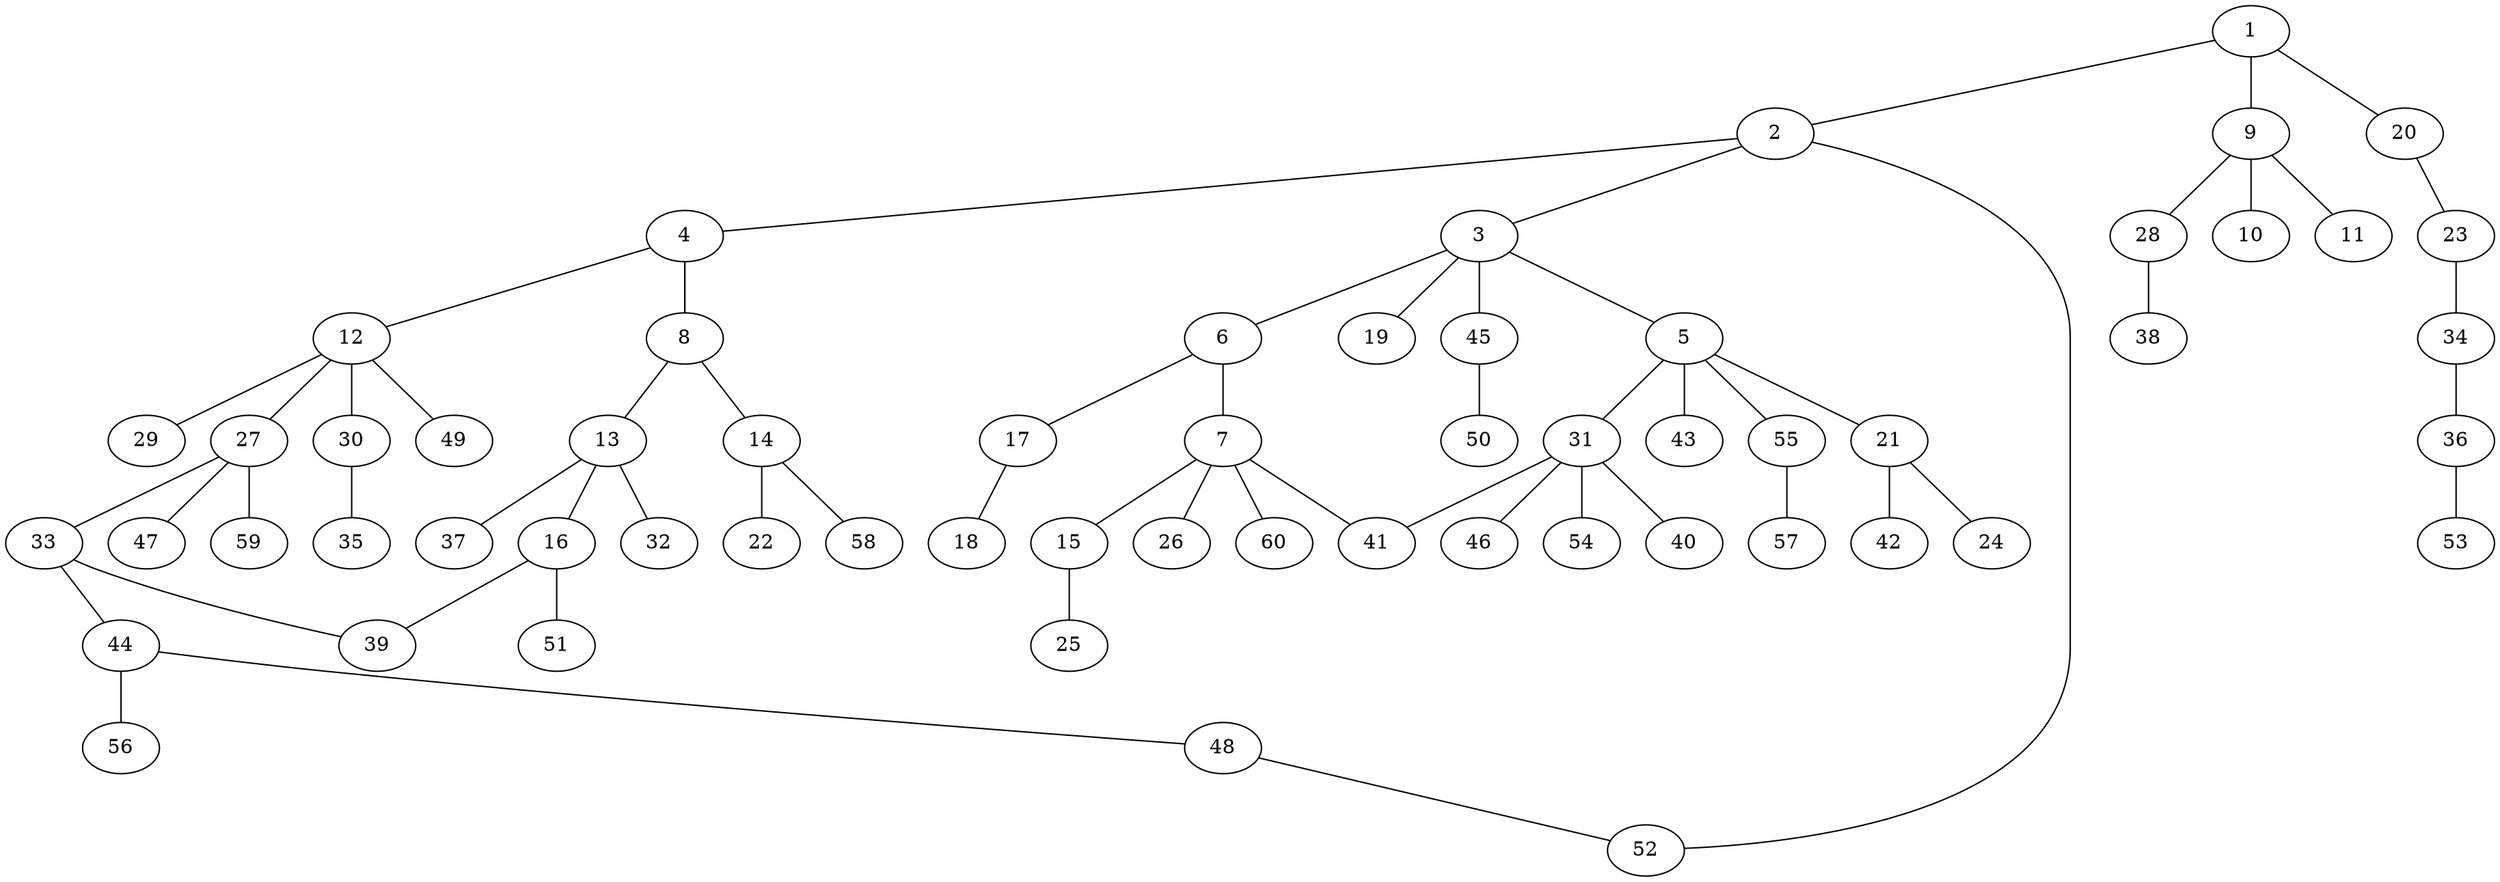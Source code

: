 graph graphname {1--2
1--9
1--20
2--3
2--4
2--52
3--5
3--6
3--19
3--45
4--8
4--12
5--21
5--31
5--43
5--55
6--7
6--17
7--15
7--26
7--41
7--60
8--13
8--14
9--10
9--11
9--28
12--27
12--29
12--30
12--49
13--16
13--32
13--37
14--22
14--58
15--25
16--39
16--51
17--18
20--23
21--24
21--42
23--34
27--33
27--47
27--59
28--38
30--35
31--40
31--41
31--46
31--54
33--39
33--44
34--36
36--53
44--48
44--56
45--50
48--52
55--57
}